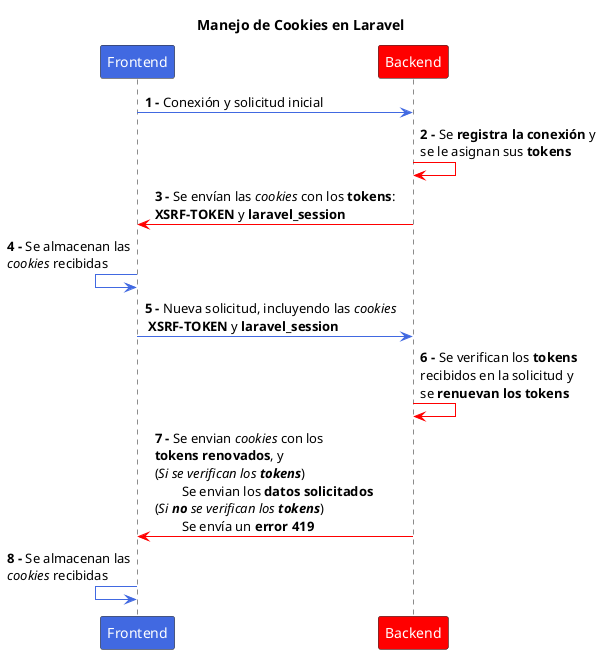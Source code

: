 @startuml DiagramaCookiesLaravel
    <style>
root {
  FontColor #?black:white
}
</style>
    title Manejo de Cookies en Laravel
    participant Frontend #RoyalBlue
    participant Backend #Red

    Frontend -[#RoyalBlue]> Backend: **1 -** Conexión y solicitud inicial
    Backend -[#Red]> Backend: **2 -** Se **registra la conexión** y\nse le asignan sus **tokens**
    Backend -[#Red]> Frontend: **3 -** Se envían las //cookies// con los **tokens**: \n**XSRF-TOKEN** y **laravel_session**
    Frontend <[#RoyalBlue]- Frontend: **4 -** Se almacenan las\n//cookies// recibidas
    Frontend -[#RoyalBlue]> Backend: **5 -** Nueva solicitud, incluyendo las //cookies//\n **XSRF-TOKEN** y **laravel_session**
    Backend -[#Red]> Backend: **6 -** Se verifican los **tokens**\nrecibidos en la solicitud y\nse **renuevan los tokens **
    Backend -[#Red]> Frontend: **7 -** Se envian //cookies// con los \n**tokens renovados**, y\n(//Si se verifican los **tokens**//)\n\tSe envian los **datos solicitados**\n(//Si **no** se verifican los **tokens**//)\n\tSe envía un **error 419**
    Frontend <[#RoyalBlue]- Frontend: **8 -** Se almacenan las\n//cookies// recibidas

@enduml